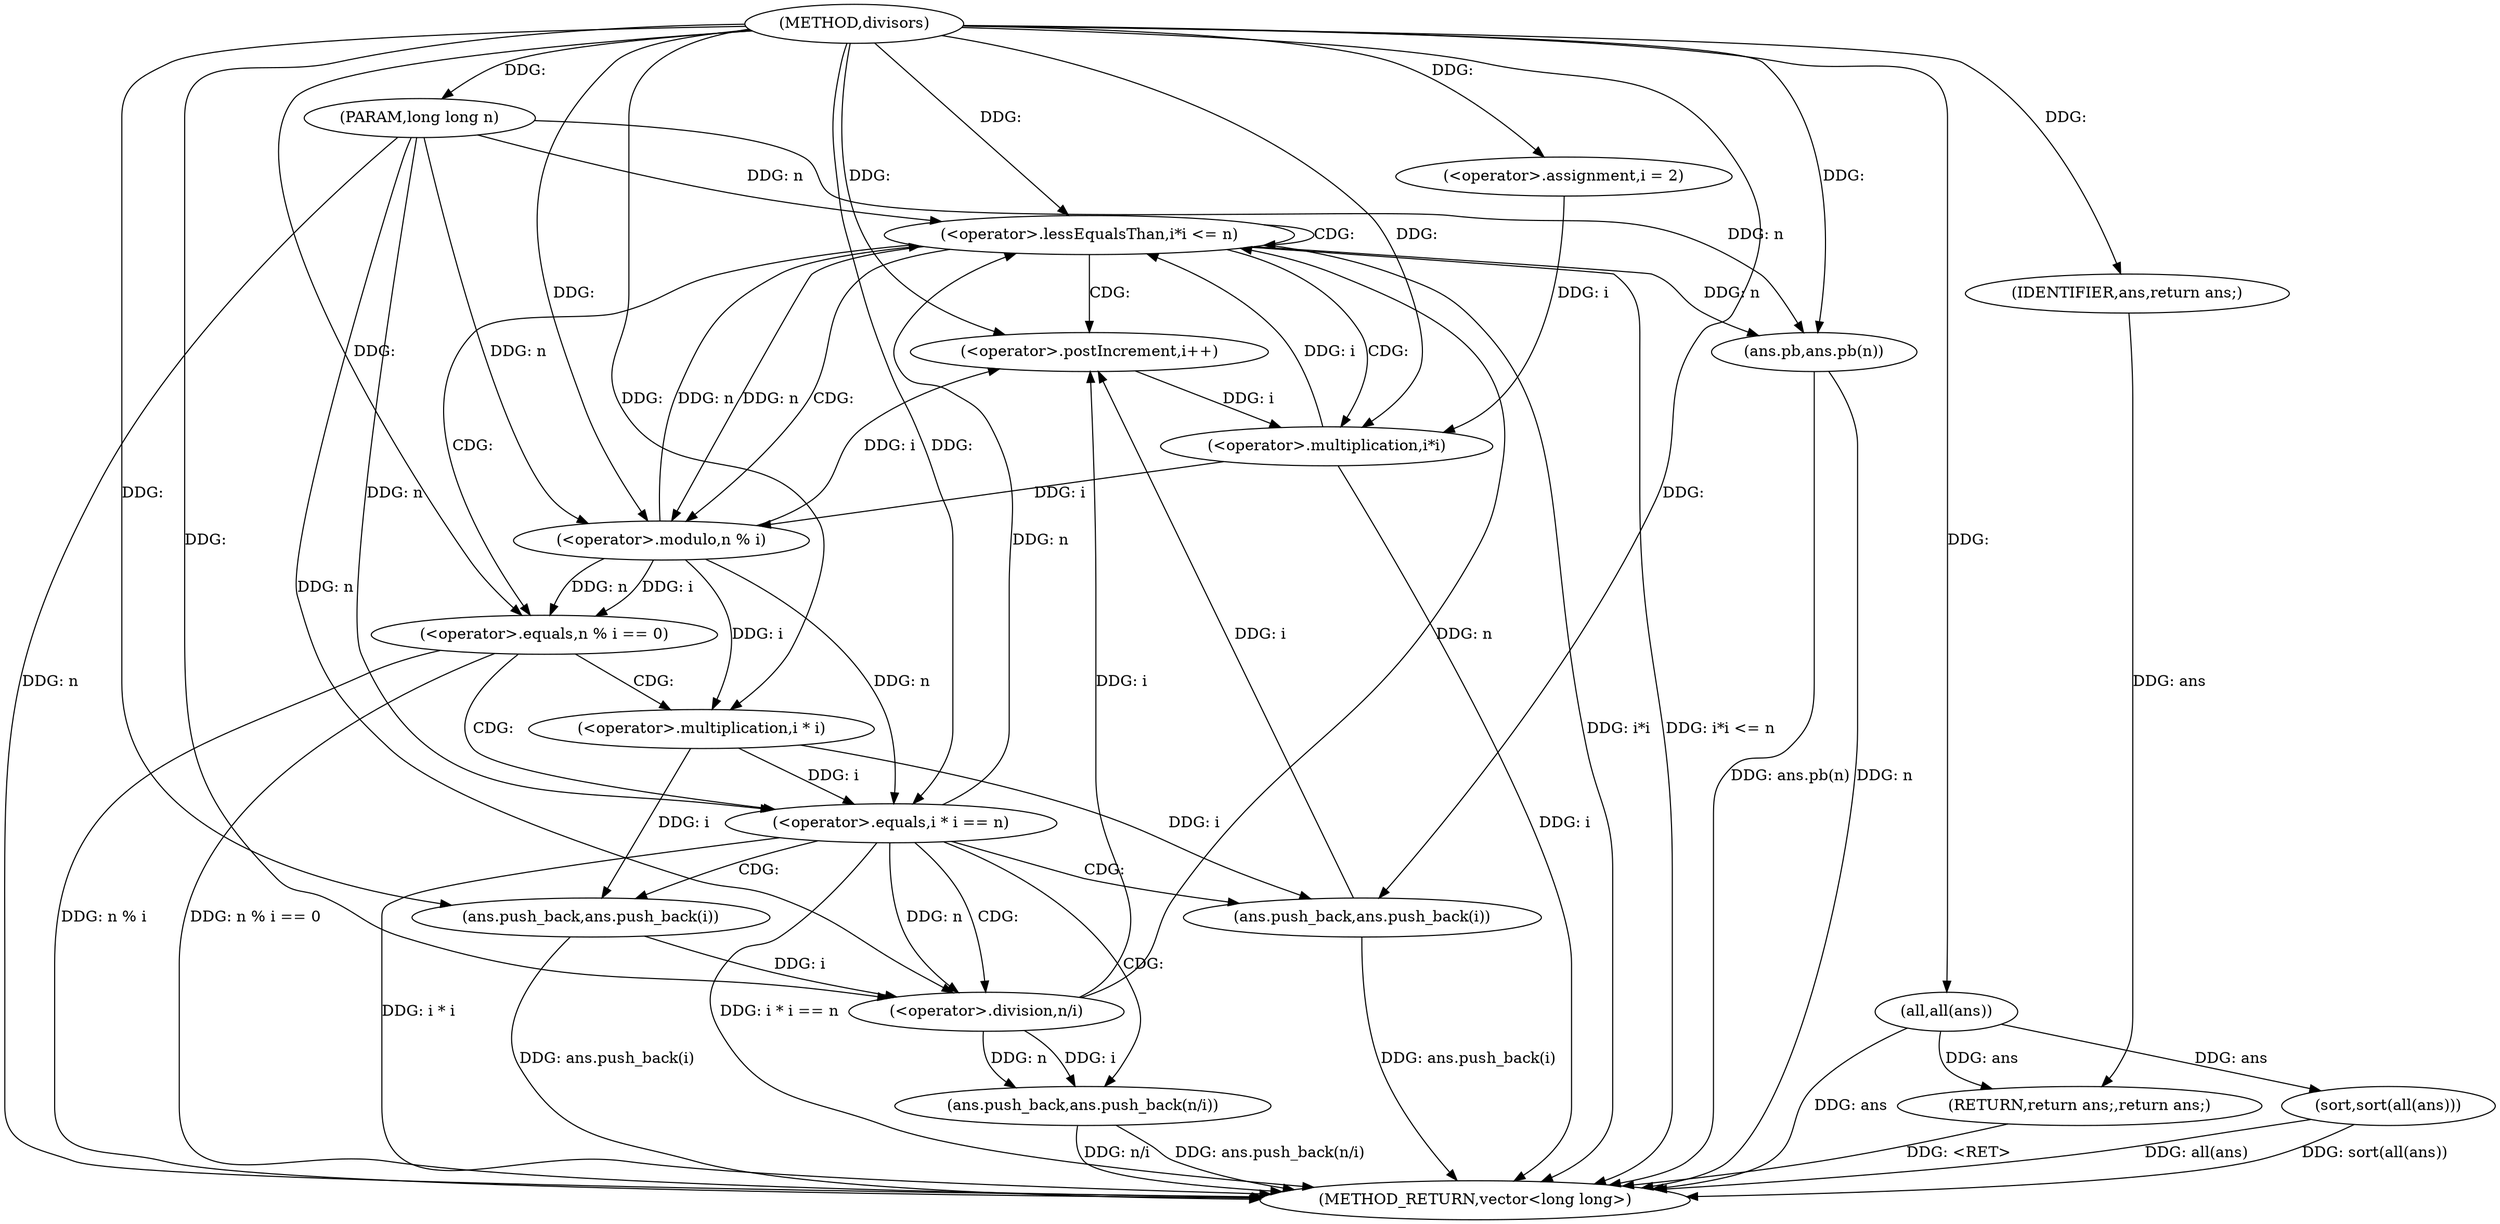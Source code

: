 digraph "divisors" {  
"1000305" [label = "(METHOD,divisors)" ]
"1000353" [label = "(METHOD_RETURN,vector<long long>)" ]
"1000306" [label = "(PARAM,long long n)" ]
"1000346" [label = "(ans.pb,ans.pb(n))" ]
"1000348" [label = "(sort,sort(all(ans)))" ]
"1000351" [label = "(RETURN,return ans;,return ans;)" ]
"1000311" [label = "(<operator>.assignment,i = 2)" ]
"1000314" [label = "(<operator>.lessEqualsThan,i*i <= n)" ]
"1000319" [label = "(<operator>.postIncrement,i++)" ]
"1000352" [label = "(IDENTIFIER,ans,return ans;)" ]
"1000349" [label = "(all,all(ans))" ]
"1000315" [label = "(<operator>.multiplication,i*i)" ]
"1000323" [label = "(<operator>.equals,n % i == 0)" ]
"1000324" [label = "(<operator>.modulo,n % i)" ]
"1000330" [label = "(<operator>.equals,i * i == n)" ]
"1000336" [label = "(ans.push_back,ans.push_back(i))" ]
"1000331" [label = "(<operator>.multiplication,i * i)" ]
"1000340" [label = "(ans.push_back,ans.push_back(i))" ]
"1000342" [label = "(ans.push_back,ans.push_back(n/i))" ]
"1000343" [label = "(<operator>.division,n/i)" ]
  "1000351" -> "1000353"  [ label = "DDG: <RET>"] 
  "1000306" -> "1000353"  [ label = "DDG: n"] 
  "1000315" -> "1000353"  [ label = "DDG: i"] 
  "1000314" -> "1000353"  [ label = "DDG: i*i"] 
  "1000314" -> "1000353"  [ label = "DDG: i*i <= n"] 
  "1000346" -> "1000353"  [ label = "DDG: n"] 
  "1000346" -> "1000353"  [ label = "DDG: ans.pb(n)"] 
  "1000349" -> "1000353"  [ label = "DDG: ans"] 
  "1000348" -> "1000353"  [ label = "DDG: all(ans)"] 
  "1000348" -> "1000353"  [ label = "DDG: sort(all(ans))"] 
  "1000323" -> "1000353"  [ label = "DDG: n % i"] 
  "1000323" -> "1000353"  [ label = "DDG: n % i == 0"] 
  "1000330" -> "1000353"  [ label = "DDG: i * i"] 
  "1000330" -> "1000353"  [ label = "DDG: i * i == n"] 
  "1000340" -> "1000353"  [ label = "DDG: ans.push_back(i)"] 
  "1000342" -> "1000353"  [ label = "DDG: n/i"] 
  "1000342" -> "1000353"  [ label = "DDG: ans.push_back(n/i)"] 
  "1000336" -> "1000353"  [ label = "DDG: ans.push_back(i)"] 
  "1000305" -> "1000306"  [ label = "DDG: "] 
  "1000352" -> "1000351"  [ label = "DDG: ans"] 
  "1000349" -> "1000351"  [ label = "DDG: ans"] 
  "1000305" -> "1000311"  [ label = "DDG: "] 
  "1000314" -> "1000346"  [ label = "DDG: n"] 
  "1000306" -> "1000346"  [ label = "DDG: n"] 
  "1000305" -> "1000346"  [ label = "DDG: "] 
  "1000349" -> "1000348"  [ label = "DDG: ans"] 
  "1000305" -> "1000352"  [ label = "DDG: "] 
  "1000315" -> "1000314"  [ label = "DDG: i"] 
  "1000324" -> "1000314"  [ label = "DDG: n"] 
  "1000330" -> "1000314"  [ label = "DDG: n"] 
  "1000343" -> "1000314"  [ label = "DDG: n"] 
  "1000306" -> "1000314"  [ label = "DDG: n"] 
  "1000305" -> "1000314"  [ label = "DDG: "] 
  "1000324" -> "1000319"  [ label = "DDG: i"] 
  "1000343" -> "1000319"  [ label = "DDG: i"] 
  "1000336" -> "1000319"  [ label = "DDG: i"] 
  "1000305" -> "1000319"  [ label = "DDG: "] 
  "1000305" -> "1000349"  [ label = "DDG: "] 
  "1000311" -> "1000315"  [ label = "DDG: i"] 
  "1000319" -> "1000315"  [ label = "DDG: i"] 
  "1000305" -> "1000315"  [ label = "DDG: "] 
  "1000324" -> "1000323"  [ label = "DDG: n"] 
  "1000324" -> "1000323"  [ label = "DDG: i"] 
  "1000305" -> "1000323"  [ label = "DDG: "] 
  "1000314" -> "1000324"  [ label = "DDG: n"] 
  "1000306" -> "1000324"  [ label = "DDG: n"] 
  "1000305" -> "1000324"  [ label = "DDG: "] 
  "1000315" -> "1000324"  [ label = "DDG: i"] 
  "1000331" -> "1000330"  [ label = "DDG: i"] 
  "1000324" -> "1000330"  [ label = "DDG: n"] 
  "1000306" -> "1000330"  [ label = "DDG: n"] 
  "1000305" -> "1000330"  [ label = "DDG: "] 
  "1000324" -> "1000331"  [ label = "DDG: i"] 
  "1000305" -> "1000331"  [ label = "DDG: "] 
  "1000331" -> "1000336"  [ label = "DDG: i"] 
  "1000305" -> "1000336"  [ label = "DDG: "] 
  "1000331" -> "1000340"  [ label = "DDG: i"] 
  "1000305" -> "1000340"  [ label = "DDG: "] 
  "1000343" -> "1000342"  [ label = "DDG: i"] 
  "1000343" -> "1000342"  [ label = "DDG: n"] 
  "1000330" -> "1000343"  [ label = "DDG: n"] 
  "1000306" -> "1000343"  [ label = "DDG: n"] 
  "1000305" -> "1000343"  [ label = "DDG: "] 
  "1000340" -> "1000343"  [ label = "DDG: i"] 
  "1000314" -> "1000319"  [ label = "CDG: "] 
  "1000314" -> "1000315"  [ label = "CDG: "] 
  "1000314" -> "1000314"  [ label = "CDG: "] 
  "1000314" -> "1000323"  [ label = "CDG: "] 
  "1000314" -> "1000324"  [ label = "CDG: "] 
  "1000323" -> "1000330"  [ label = "CDG: "] 
  "1000323" -> "1000331"  [ label = "CDG: "] 
  "1000330" -> "1000342"  [ label = "CDG: "] 
  "1000330" -> "1000336"  [ label = "CDG: "] 
  "1000330" -> "1000340"  [ label = "CDG: "] 
  "1000330" -> "1000343"  [ label = "CDG: "] 
}
